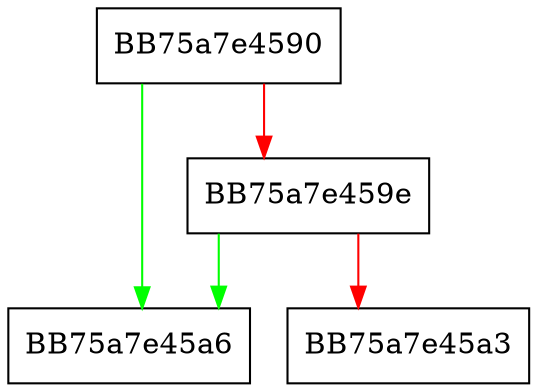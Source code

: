 digraph equivalent {
  node [shape="box"];
  graph [splines=ortho];
  BB75a7e4590 -> BB75a7e45a6 [color="green"];
  BB75a7e4590 -> BB75a7e459e [color="red"];
  BB75a7e459e -> BB75a7e45a6 [color="green"];
  BB75a7e459e -> BB75a7e45a3 [color="red"];
}
